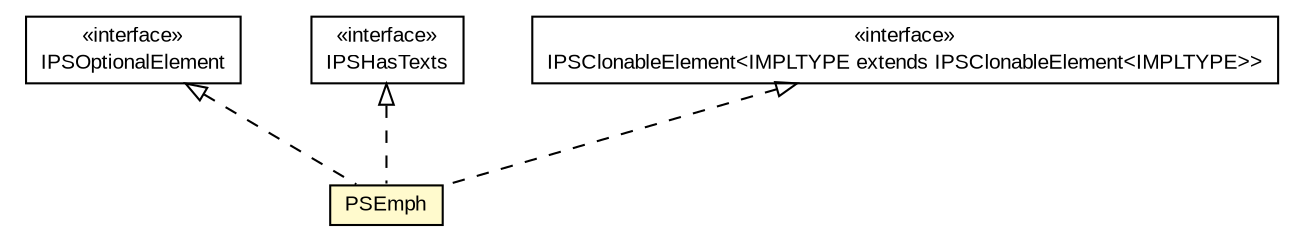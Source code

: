 #!/usr/local/bin/dot
#
# Class diagram 
# Generated by UMLGraph version 5.1 (http://www.umlgraph.org/)
#

digraph G {
	edge [fontname="arial",fontsize=10,labelfontname="arial",labelfontsize=10];
	node [fontname="arial",fontsize=10,shape=plaintext];
	nodesep=0.25;
	ranksep=0.5;
	// com.helger.schematron.pure.model.PSEmph
	c8193 [label=<<table title="com.helger.schematron.pure.model.PSEmph" border="0" cellborder="1" cellspacing="0" cellpadding="2" port="p" bgcolor="lemonChiffon" href="./PSEmph.html">
		<tr><td><table border="0" cellspacing="0" cellpadding="1">
<tr><td align="center" balign="center"> PSEmph </td></tr>
		</table></td></tr>
		</table>>, fontname="arial", fontcolor="black", fontsize=10.0];
	// com.helger.schematron.pure.model.IPSOptionalElement
	c8200 [label=<<table title="com.helger.schematron.pure.model.IPSOptionalElement" border="0" cellborder="1" cellspacing="0" cellpadding="2" port="p" href="./IPSOptionalElement.html">
		<tr><td><table border="0" cellspacing="0" cellpadding="1">
<tr><td align="center" balign="center"> &#171;interface&#187; </td></tr>
<tr><td align="center" balign="center"> IPSOptionalElement </td></tr>
		</table></td></tr>
		</table>>, fontname="arial", fontcolor="black", fontsize=10.0];
	// com.helger.schematron.pure.model.IPSHasTexts
	c8201 [label=<<table title="com.helger.schematron.pure.model.IPSHasTexts" border="0" cellborder="1" cellspacing="0" cellpadding="2" port="p" href="./IPSHasTexts.html">
		<tr><td><table border="0" cellspacing="0" cellpadding="1">
<tr><td align="center" balign="center"> &#171;interface&#187; </td></tr>
<tr><td align="center" balign="center"> IPSHasTexts </td></tr>
		</table></td></tr>
		</table>>, fontname="arial", fontcolor="black", fontsize=10.0];
	// com.helger.schematron.pure.model.IPSClonableElement<IMPLTYPE extends com.helger.schematron.pure.model.IPSClonableElement<IMPLTYPE>>
	c8212 [label=<<table title="com.helger.schematron.pure.model.IPSClonableElement" border="0" cellborder="1" cellspacing="0" cellpadding="2" port="p" href="./IPSClonableElement.html">
		<tr><td><table border="0" cellspacing="0" cellpadding="1">
<tr><td align="center" balign="center"> &#171;interface&#187; </td></tr>
<tr><td align="center" balign="center"> IPSClonableElement&lt;IMPLTYPE extends IPSClonableElement&lt;IMPLTYPE&gt;&gt; </td></tr>
		</table></td></tr>
		</table>>, fontname="arial", fontcolor="black", fontsize=10.0];
	//com.helger.schematron.pure.model.PSEmph implements com.helger.schematron.pure.model.IPSClonableElement<IMPLTYPE extends com.helger.schematron.pure.model.IPSClonableElement<IMPLTYPE>>
	c8212:p -> c8193:p [dir=back,arrowtail=empty,style=dashed];
	//com.helger.schematron.pure.model.PSEmph implements com.helger.schematron.pure.model.IPSOptionalElement
	c8200:p -> c8193:p [dir=back,arrowtail=empty,style=dashed];
	//com.helger.schematron.pure.model.PSEmph implements com.helger.schematron.pure.model.IPSHasTexts
	c8201:p -> c8193:p [dir=back,arrowtail=empty,style=dashed];
}

